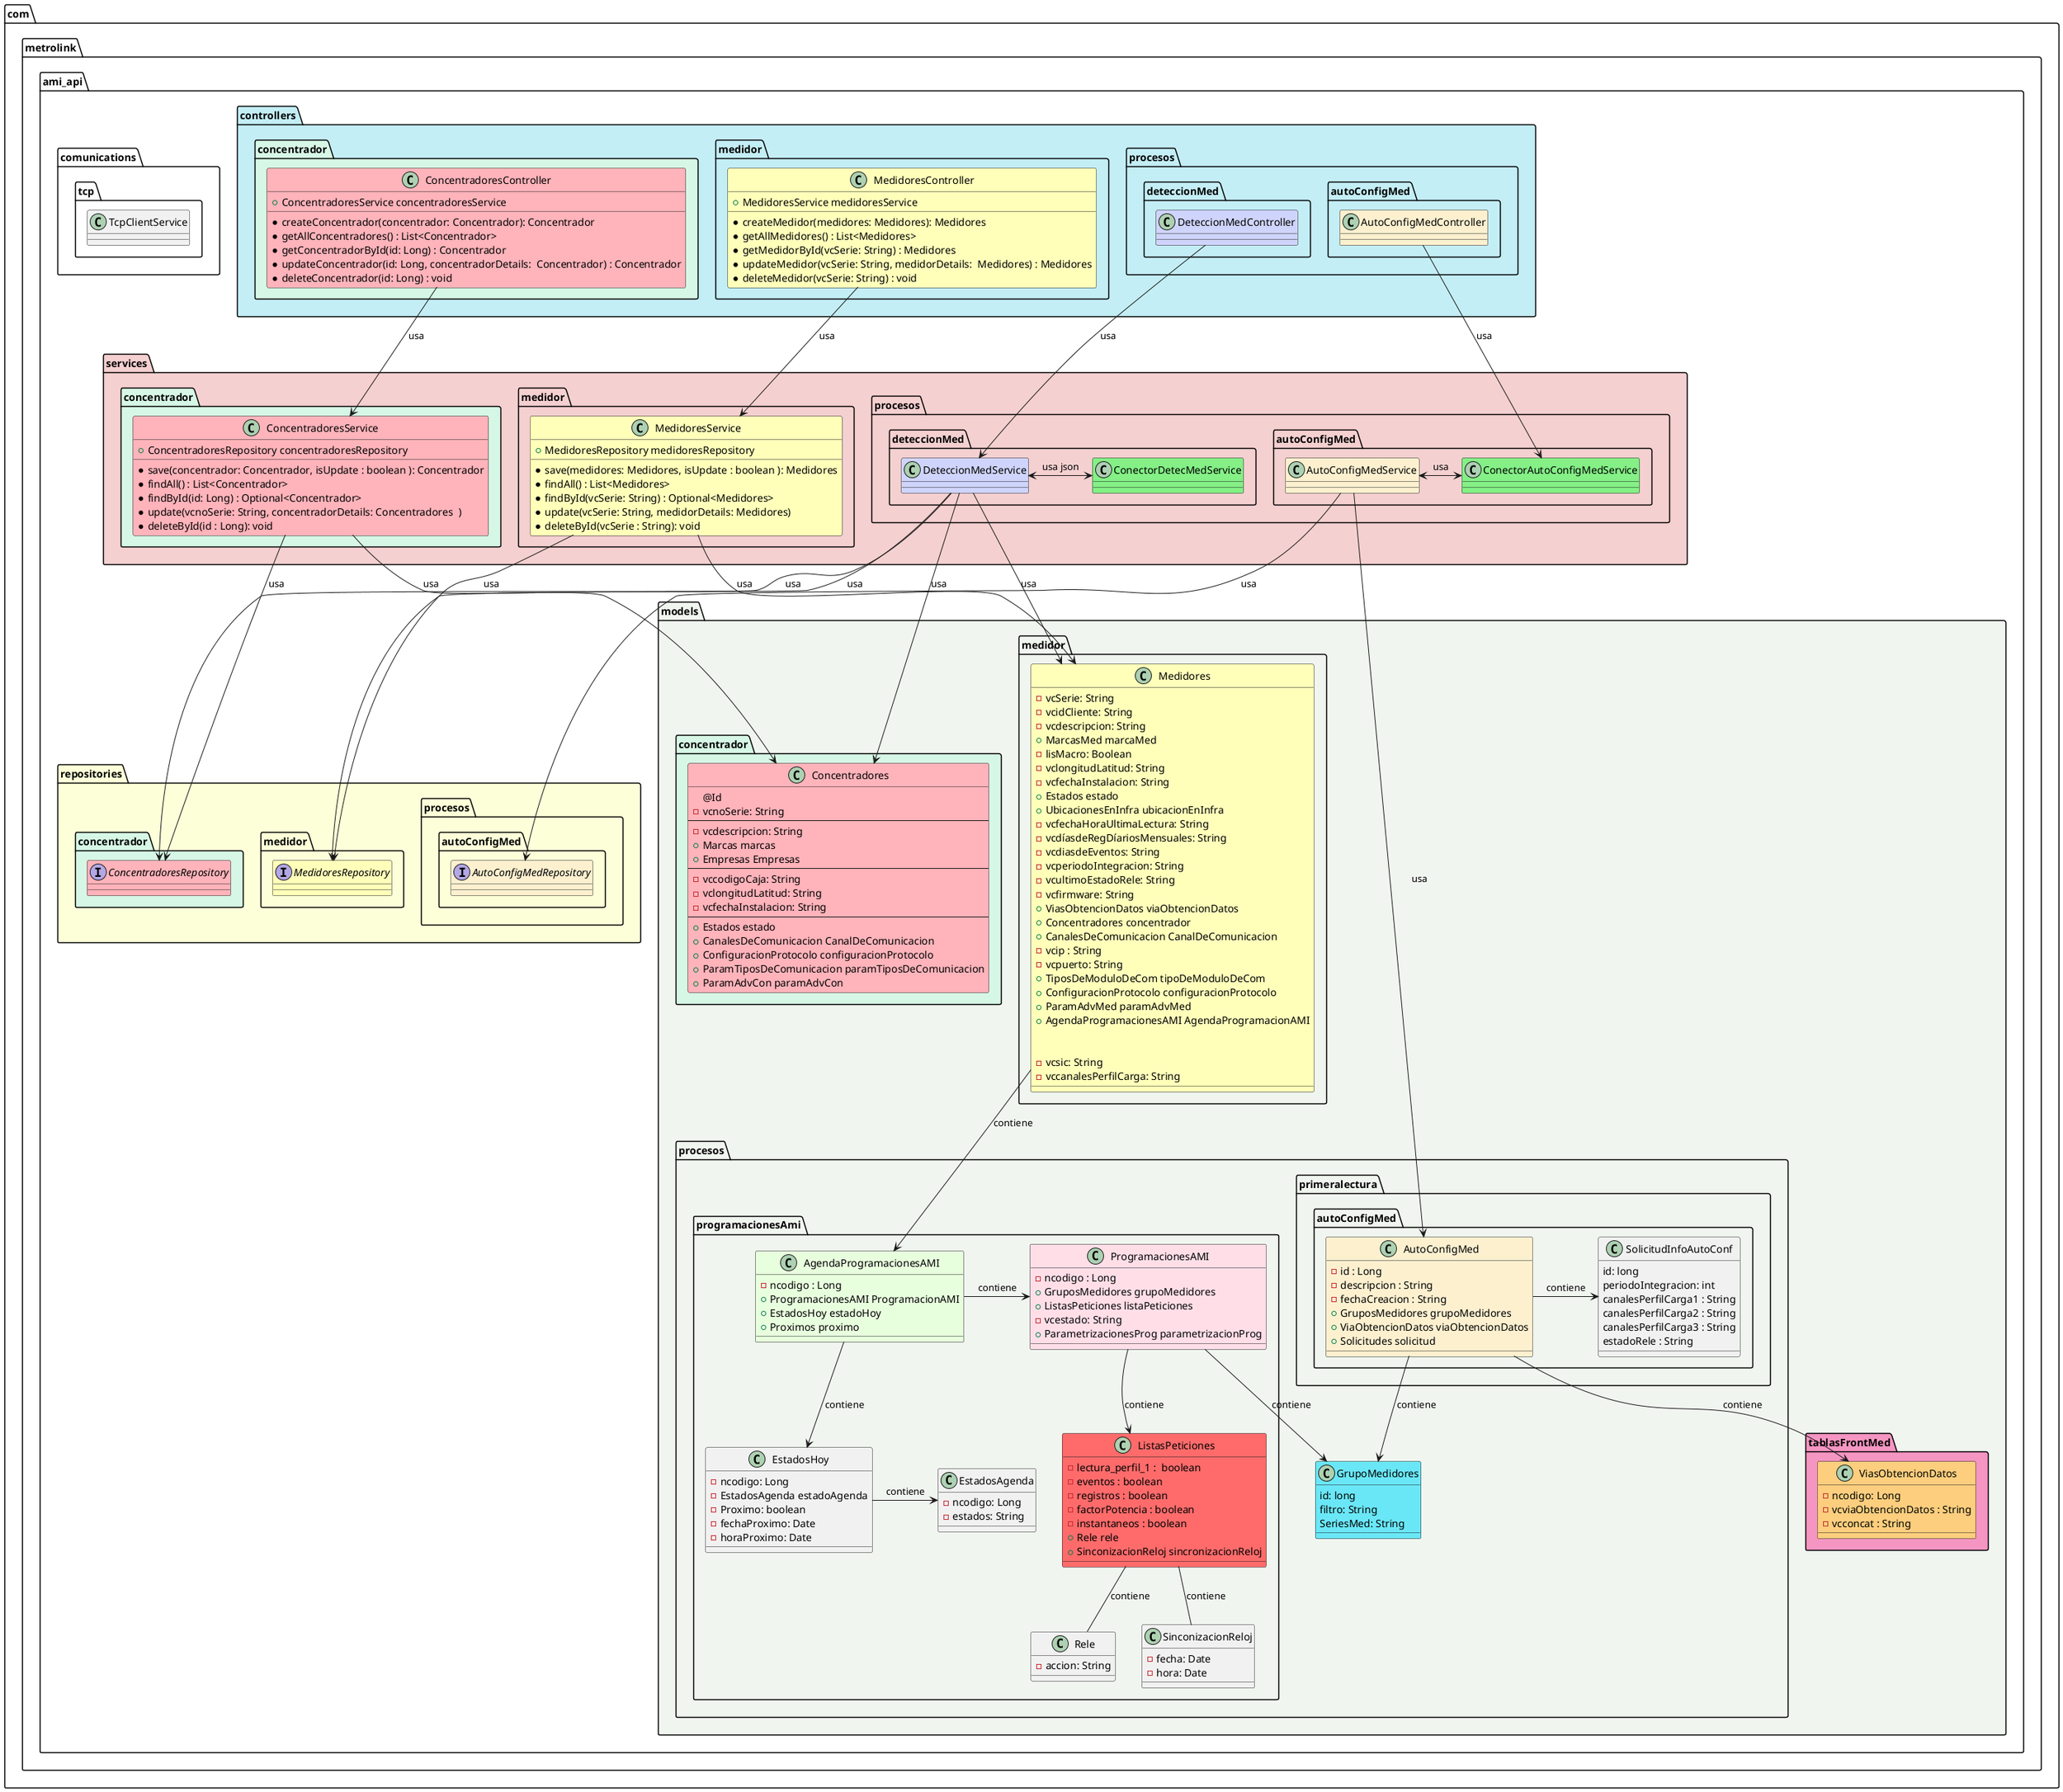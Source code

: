 @startuml "API__procesos"

!define SHOW_PART_PROCESOS 1



package "com.metrolink.ami_api" {

    package "com.metrolink.ami_api.models" #f1f5f0{


        package "com.metrolink.ami_api.models.medidor"{
            class Medidores #FFFFBA {
                - vcSerie: String
                - vcidCliente: String
                - vcdescripcion: String
                + MarcasMed marcaMed
                - lisMacro: Boolean
                - vclongitudLatitud: String
                - vcfechaInstalacion: String
                + Estados estado
                + UbicacionesEnInfra ubicacionEnInfra
                - vcfechaHoraUltimaLectura: String
                - vcdíasdeRegDíariosMensuales: String
                - vcdiasdeEventos: String
                - vcperiodoIntegracion: String
                - vcultimoEstadoRele: String
                - vcfirmware: String
                + ViasObtencionDatos viaObtencionDatos
                + Concentradores concentrador
                + CanalesDeComunicacion CanalDeComunicacion
                - vcip : String
                - vcpuerto: String
                + TiposDeModuloDeCom tipoDeModuloDeCom
                + ConfiguracionProtocolo configuracionProtocolo
                + ParamAdvMed paramAdvMed
                + AgendaProgramacionesAMI AgendaProgramacionAMI


                - vcsic: String
                - vccanalesPerfilCarga: String

            }
        }
        package "com.metrolink.ami_api.models.concentrador" #d7f7e6{
            class Concentradores #FFB3BA {
                @Id
                -vcnoSerie: String
                --
                -vcdescripcion: String
                + Marcas marcas
                + Empresas Empresas
                --
                -vccodigoCaja: String
                -vclongitudLatitud: String
                -vcfechaInstalacion: String
                --
                + Estados estado
                + CanalesDeComunicacion CanalDeComunicacion
                + ConfiguracionProtocolo configuracionProtocolo
                + ParamTiposDeComunicacion paramTiposDeComunicacion
                + ParamAdvCon paramAdvCon
            }
        }

        package "com.metrolink.ami_api.models.procesos"{
            package "com.metrolink.ami_api.models.procesos.primeralectura.autoConfigMed"{

                class AutoConfigMed #fcf0cf {
                    - id : Long
                    - descripcion : String
                    - fechaCreacion : String
                    + GruposMedidores grupoMedidores
                    + ViaObtencionDatos viaObtencionDatos
                    + Solicitudes solicitud
                }

                class SolicitudInfoAutoConf{
                    id: long
                    periodoIntegracion: int
                    canalesPerfilCarga1 : String
                    canalesPerfilCarga2 : String
                    canalesPerfilCarga3 : String
                    estadoRele : String
                }
            }

            package "com.metrolink.ami_api.models.procesos.programacionesAmi"{
                class ProgramacionesAMI  #ffdee8 {
                    - ncodigo : Long
                    + GruposMedidores grupoMedidores
                    + ListasPeticiones listaPeticiones
                    - vcestado: String
                    + ParametrizacionesProg parametrizacionProg
                }

                class AgendaProgramacionesAMI  #e8ffde {
                    - ncodigo : Long
                    + ProgramacionesAMI ProgramacionAMI
                    + EstadosHoy estadoHoy
                    + Proximos proximo


                }

                class EstadosHoy{
                    - ncodigo: Long
                    - EstadosAgenda estadoAgenda
                    - Proximo: boolean
                    - fechaProximo: Date
                    - horaProximo: Date
                }
                class EstadosAgenda{
                    - ncodigo: Long
                    - estados: String

                }

                class ListasPeticiones  #ff6b6b {
                    - lectura_perfil_1 :  boolean
                    - eventos : boolean
                    - registros : boolean
                    - factorPotencia : boolean
                    - instantaneos : boolean
                    + Rele rele
                    + SinconizacionReloj sincronizacionReloj
                }

                class Rele{
                    - accion: String
                }

                class SinconizacionReloj{
                    - fecha: Date
                    - hora: Date
                }
            }


            class GrupoMedidores #6ae7f7{
                id: long
                filtro: String
                SeriesMed: String
            }


        }
        package "com.metrolink.ami_api.models.tablasFrontMed" #f595c2 {
            class ViasObtencionDatos #fcce7e{
                -ncodigo: Long
                -vcviaObtencionDatos : String
                -vcconcat : String
            }
        }
    }
}

package "com.metrolink.ami_api.controllers" #c4eef5{

    package "com.metrolink.ami_api.controllers.concentrador" #d7f7e6{
        class ConcentradoresController #FFB3BA  {
            + ConcentradoresService concentradoresService
            * createConcentrador(concentrador: Concentrador): Concentrador
            * getAllConcentradores() : List<Concentrador>
            * getConcentradorById(id: Long) : Concentrador
            * updateConcentrador(id: Long, concentradorDetails:  Concentrador) : Concentrador
            * deleteConcentrador(id: Long) : void
        }
    }

    package "com.metrolink.ami_api.controllers.medidor"{
        class MedidoresController #FFFFBA{
            + MedidoresService medidoresService
            * createMedidor(medidores: Medidores): Medidores
            * getAllMedidores() : List<Medidores>
            * getMedidorById(vcSerie: String) : Medidores
            * updateMedidor(vcSerie: String, medidorDetails:  Medidores) : Medidores
            * deleteMedidor(vcSerie: String) : void
        }
    }

    !if SHOW_PART_PROCESOS
    package "com.metrolink.ami_api.controllers.procesos"{
        package "com.metrolink.ami_api.controllers.procesos.deteccionMed"{
            class DeteccionMedController #cfd4fc{

            }
        }
        package "com.metrolink.ami_api.controllers.procesos.autoConfigMed"{
            class AutoConfigMedController #fcf0cf {

            }
        }
    }
    !endif
}

package "com.metrolink.ami_api.services" #f5d0d0 {

    package "com.metrolink.ami_api.services.concentrador" #d7f7e6 {
        class ConcentradoresService #FFB3BA {
            + ConcentradoresRepository concentradoresRepository
            * save(concentrador: Concentrador, isUpdate : boolean ): Concentrador
            * findAll() : List<Concentrador>
            * findById(id: Long) : Optional<Concentrador>
            * update(vcnoSerie: String, concentradorDetails: Concentradores  )
            * deleteById(id : Long): void
        }
    }

    package "com.metrolink.ami_api.services.medidor"  {
        class MedidoresService #FFFFBA {
            + MedidoresRepository medidoresRepository
            * save(medidores: Medidores, isUpdate : boolean ): Medidores
            * findAll() : List<Medidores>
            * findById(vcSerie: String) : Optional<Medidores>
            * update(vcSerie: String, medidorDetails: Medidores)
            * deleteById(vcSerie : String): void
        }
    }

    !if SHOW_PART_PROCESOS
    package "com.metrolink.ami_api.services.procesos"{
        package "com.metrolink.ami_api.services.procesos.deteccionMed"{
            class DeteccionMedService #cfd4fc{
            }
            class ConectorDetecMedService #84f086{
            }
        }
        package "com.metrolink.ami_api.services.procesos.autoConfigMed"{
            class AutoConfigMedService #fcf0cf {
            }
            class ConectorAutoConfigMedService #84f086{
            }
        }
    }
    !endif
}

package "com.metrolink.ami_api.comunications" {
    package "com.metrolink.ami_api.comunications.tcp" {
        class TcpClientService {
        }
    }
}

package "com.metrolink.ami_api.repositories" #fdffd9{

    package "com.metrolink.ami_api.repositories.concentrador" #d7f7e6 {
        interface ConcentradoresRepository #FFB3BA {
        }
    }

    package "com.metrolink.ami_api.repositories.medidor"  {
        interface MedidoresRepository #FFFFBA {
        }
    }

    package "com.metrolink.ami_api.repositories.procesos"  {
        package "com.metrolink.ami_api.repositories.procesos.autoConfigMed" {
            interface AutoConfigMedRepository #fcf0cf {
            }
        }
    }
}








ConcentradoresController -> ConcentradoresService : usa
ConcentradoresService --> Concentradores : usa
ConcentradoresService -> ConcentradoresRepository : usa


MedidoresController -> MedidoresService : usa
MedidoresService --> Medidores : usa
MedidoresService -> MedidoresRepository : usa

DeteccionMedController -> DeteccionMedService : usa
DeteccionMedService --> MedidoresRepository : usa
DeteccionMedService -> ConcentradoresRepository  : usa
DeteccionMedService --> Medidores : usa
DeteccionMedService --> Concentradores : usa
DeteccionMedService <-> ConectorDetecMedService : usa json

AutoConfigMedController --> ConectorAutoConfigMedService : usa
AutoConfigMedService --> AutoConfigMed :usa
AutoConfigMedService -> AutoConfigMedRepository : usa
AutoConfigMedService <-> ConectorAutoConfigMedService : usa

AutoConfigMed --> GrupoMedidores : contiene
AutoConfigMed --> ViasObtencionDatos : contiene
AutoConfigMed ->SolicitudInfoAutoConf : contiene

ProgramacionesAMI --> GrupoMedidores: contiene
ProgramacionesAMI --> ListasPeticiones: contiene
ListasPeticiones -- Rele: contiene
ListasPeticiones -- SinconizacionReloj: contiene


AgendaProgramacionesAMI -> ProgramacionesAMI: contiene
AgendaProgramacionesAMI --> EstadosHoy: contiene
EstadosHoy -> EstadosAgenda: contiene


Medidores --> AgendaProgramacionesAMI: contiene


@enduml
